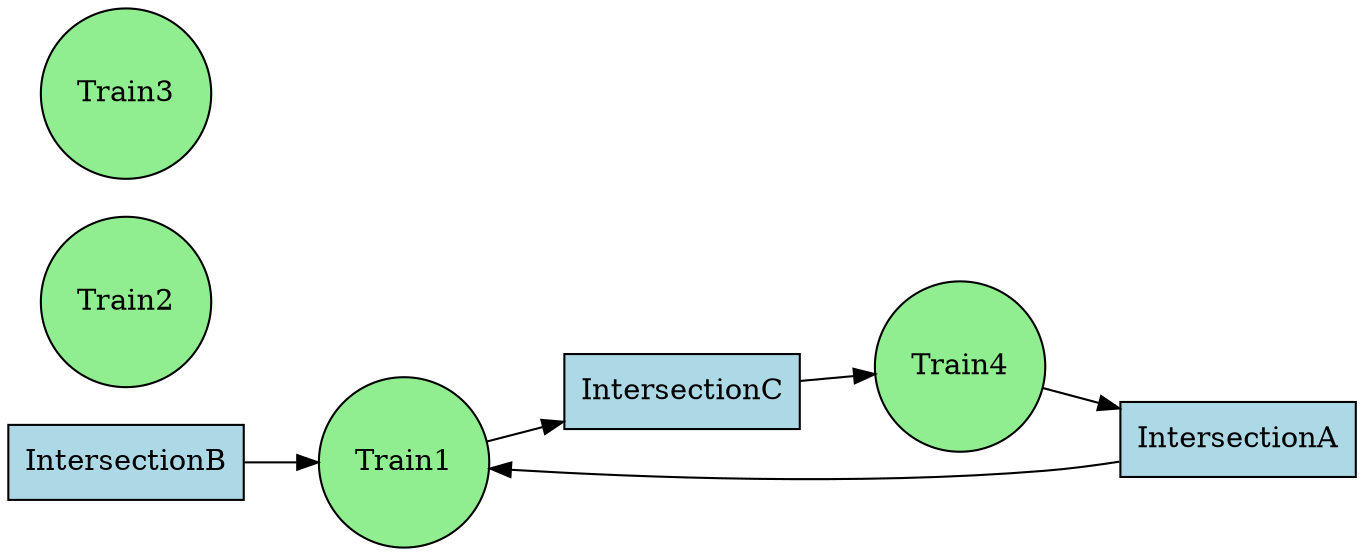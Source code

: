 digraph RAG {
  rankdir=LR;
  node [shape=rectangle, style=filled, fillcolor=lightblue];
  "Train1" [shape=circle, fillcolor=lightgreen];
  "IntersectionA" -> "Train1";
  "IntersectionB" -> "Train1";
  "Train1" -> "IntersectionC";
  "Train2" [shape=circle, fillcolor=lightgreen];
  "Train3" [shape=circle, fillcolor=lightgreen];
  "Train4" [shape=circle, fillcolor=lightgreen];
  "IntersectionC" -> "Train4";
  "Train4" -> "IntersectionA";
}
